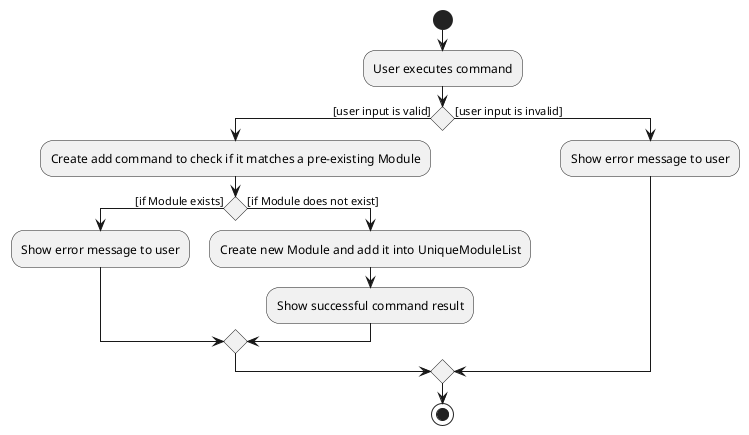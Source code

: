 
@startuml
start
:User executes command;
if() then ([user input is valid])
    :Create add command to check if it matches a pre-existing Module;
    if() then ([if Module exists])
        :Show error message to user;

    else([if Module does not exist])
        :Create new Module and add it into UniqueModuleList;
        :Show successful command result;

    endif
else([user input is invalid])
    :Show error message to user;
endif
stop
@enduml
